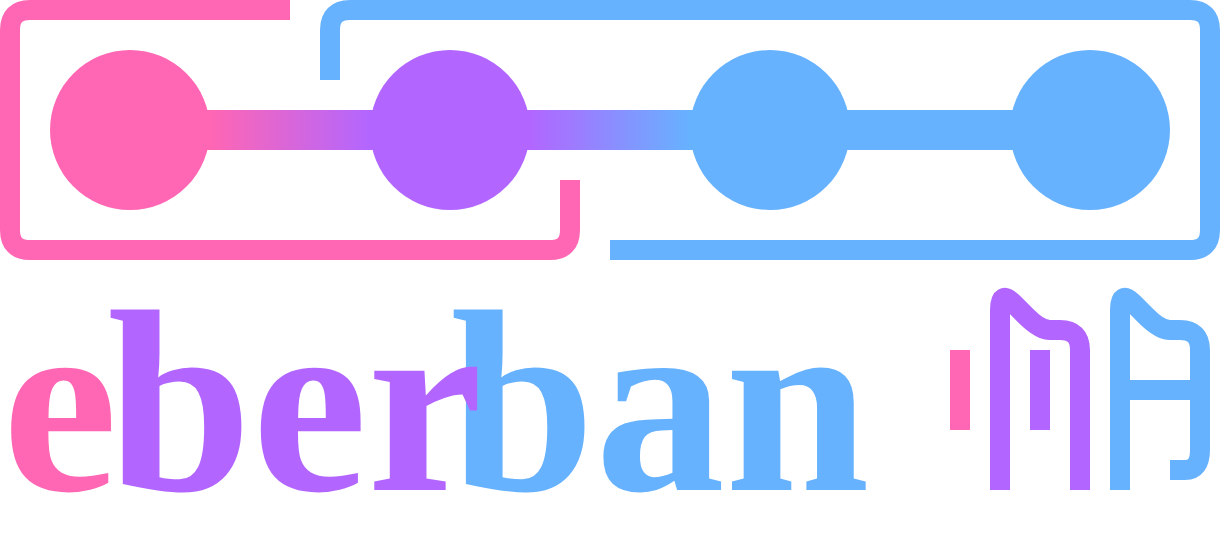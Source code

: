 <mxfile version="13.3.1" type="device" pages="3"><diagram name="long" id="2bqLPcFEiWsmac07kQbq"><mxGraphModel dx="1086" dy="839" grid="1" gridSize="5" guides="0" tooltips="1" connect="0" arrows="0" fold="1" page="0" pageScale="1" pageWidth="850" pageHeight="1100" background="none" math="0" shadow="0" extFonts="Rajdhani^https://fonts.googleapis.com/css?family=Rajdhani"><root><mxCell id="RlufTSWeWx0UpjPHfSFb-0"/><mxCell id="RlufTSWeWx0UpjPHfSFb-1" parent="RlufTSWeWx0UpjPHfSFb-0"/><mxCell id="RlufTSWeWx0UpjPHfSFb-3" value="" style="rounded=0;whiteSpace=wrap;html=1;fillColor=#66B2FF;strokeColor=none;comic=0;" parent="RlufTSWeWx0UpjPHfSFb-1" vertex="1"><mxGeometry x="590" y="250" width="210" height="20" as="geometry"/></mxCell><mxCell id="RlufTSWeWx0UpjPHfSFb-4" value="" style="rounded=0;whiteSpace=wrap;html=1;fillColor=#FF66B3;strokeColor=none;" parent="RlufTSWeWx0UpjPHfSFb-1" vertex="1"><mxGeometry x="320" y="250" width="50" height="20" as="geometry"/></mxCell><mxCell id="RlufTSWeWx0UpjPHfSFb-5" value="" style="ellipse;whiteSpace=wrap;html=1;aspect=fixed;fillColor=#FF66B3;strokeColor=none;comic=0;" parent="RlufTSWeWx0UpjPHfSFb-1" vertex="1"><mxGeometry x="280" y="220" width="80" height="80" as="geometry"/></mxCell><mxCell id="RlufTSWeWx0UpjPHfSFb-7" value="" style="ellipse;whiteSpace=wrap;html=1;aspect=fixed;fillColor=#66B2FF;strokeColor=none;" parent="RlufTSWeWx0UpjPHfSFb-1" vertex="1"><mxGeometry x="600" y="220" width="80" height="80" as="geometry"/></mxCell><mxCell id="RlufTSWeWx0UpjPHfSFb-8" value="" style="ellipse;whiteSpace=wrap;html=1;aspect=fixed;fillColor=#66B2FF;strokeColor=none;" parent="RlufTSWeWx0UpjPHfSFb-1" vertex="1"><mxGeometry x="760" y="220" width="80" height="80" as="geometry"/></mxCell><mxCell id="RlufTSWeWx0UpjPHfSFb-9" value="" style="endArrow=none;html=1;fontFamily=Rajdhani;fontSize=150;strokeColor=#FF66B3;strokeWidth=10;" parent="RlufTSWeWx0UpjPHfSFb-1" edge="1"><mxGeometry width="50" height="50" relative="1" as="geometry"><mxPoint x="400" y="200" as="sourcePoint"/><mxPoint x="540" y="285" as="targetPoint"/><Array as="points"><mxPoint x="260" y="200"/><mxPoint x="260" y="320"/><mxPoint x="540" y="320"/></Array></mxGeometry></mxCell><mxCell id="RlufTSWeWx0UpjPHfSFb-10" value="" style="endArrow=none;html=1;strokeColor=#66B2FF;strokeWidth=10;fontFamily=Rajdhani;fontSize=150;" parent="RlufTSWeWx0UpjPHfSFb-1" edge="1"><mxGeometry width="50" height="50" relative="1" as="geometry"><mxPoint x="420" y="235" as="sourcePoint"/><mxPoint x="560" y="320" as="targetPoint"/><Array as="points"><mxPoint x="420" y="200"/><mxPoint x="860" y="200"/><mxPoint x="860" y="320"/></Array></mxGeometry></mxCell><mxCell id="RlufTSWeWx0UpjPHfSFb-30" value="" style="endArrow=none;html=1;strokeColor=#FF66B3;strokeWidth=10;fontFamily=Rajdhani;fontSize=130;fontColor=#FFFFFF;startArrow=none;startFill=0;endSize=1;startSize=1;endFill=0;sourcePerimeterSpacing=1;targetPerimeterSpacing=1;rounded=1;comic=0;" parent="RlufTSWeWx0UpjPHfSFb-1" edge="1"><mxGeometry width="50" height="50" relative="1" as="geometry"><mxPoint x="735" y="370" as="sourcePoint"/><mxPoint x="735" y="410" as="targetPoint"/><Array as="points"/></mxGeometry></mxCell><mxCell id="RlufTSWeWx0UpjPHfSFb-31" value="" style="endArrow=none;html=1;strokeColor=#B266FF;strokeWidth=10;fontFamily=Rajdhani;fontSize=130;fontColor=#FFFFFF;startArrow=none;startFill=0;endSize=1;startSize=1;endFill=0;sourcePerimeterSpacing=1;targetPerimeterSpacing=1;rounded=1;comic=0;" parent="RlufTSWeWx0UpjPHfSFb-1" edge="1"><mxGeometry width="50" height="50" relative="1" as="geometry"><mxPoint x="795" y="440" as="sourcePoint"/><mxPoint x="755" y="440" as="targetPoint"/><Array as="points"><mxPoint x="795" y="360"/><mxPoint x="775" y="360"/><mxPoint x="755" y="340"/></Array></mxGeometry></mxCell><mxCell id="RlufTSWeWx0UpjPHfSFb-32" value="" style="endArrow=none;html=1;strokeColor=#B266FF;strokeWidth=10;fontFamily=Rajdhani;fontSize=130;fontColor=#FFFFFF;startArrow=none;startFill=0;endSize=1;startSize=1;endFill=0;sourcePerimeterSpacing=1;targetPerimeterSpacing=1;rounded=1;comic=0;" parent="RlufTSWeWx0UpjPHfSFb-1" edge="1"><mxGeometry width="50" height="50" relative="1" as="geometry"><mxPoint x="775" y="370" as="sourcePoint"/><mxPoint x="775" y="410" as="targetPoint"/><Array as="points"/></mxGeometry></mxCell><mxCell id="RlufTSWeWx0UpjPHfSFb-33" value="" style="endArrow=none;html=1;strokeColor=#66B2FF;strokeWidth=10;fontFamily=Rajdhani;fontSize=130;fontColor=#FFFFFF;startArrow=none;startFill=0;endSize=1;startSize=1;endFill=0;sourcePerimeterSpacing=1;targetPerimeterSpacing=1;rounded=1;comic=0;" parent="RlufTSWeWx0UpjPHfSFb-1" edge="1"><mxGeometry width="50" height="50" relative="1" as="geometry"><mxPoint x="816" y="390" as="sourcePoint"/><mxPoint x="855" y="390" as="targetPoint"/><Array as="points"/></mxGeometry></mxCell><mxCell id="e7PtP8pCDyT8v4LV35DG-0" value="e" style="text;html=1;strokeColor=none;fillColor=none;align=center;verticalAlign=middle;whiteSpace=wrap;rounded=0;fontFamily=Rajdhani;fontSize=130;fontStyle=1;spacingBottom=0;labelBorderColor=none;fontColor=#FF66B3;" parent="RlufTSWeWx0UpjPHfSFb-1" vertex="1"><mxGeometry x="255" y="345" width="60" height="100" as="geometry"/></mxCell><mxCell id="e7PtP8pCDyT8v4LV35DG-6" value="ban" style="text;html=1;strokeColor=none;fillColor=none;align=center;verticalAlign=middle;whiteSpace=wrap;rounded=0;fontFamily=Rajdhani;fontSize=130;fontStyle=1;spacingBottom=0;labelBorderColor=none;fontColor=#66B2FF;" parent="RlufTSWeWx0UpjPHfSFb-1" vertex="1"><mxGeometry x="495" y="345" width="180" height="100" as="geometry"/></mxCell><mxCell id="_iZrnR4Oyr_qLgfukFBI-2" value="ber" style="text;html=1;strokeColor=none;fillColor=none;align=center;verticalAlign=middle;whiteSpace=wrap;rounded=0;fontFamily=Rajdhani;fontSize=130;fontStyle=1;spacingBottom=0;labelBorderColor=none;fontColor=#B266FF;" parent="RlufTSWeWx0UpjPHfSFb-1" vertex="1"><mxGeometry x="320" y="345" width="165" height="100" as="geometry"/></mxCell><mxCell id="_iZrnR4Oyr_qLgfukFBI-11" value="" style="ellipse;whiteSpace=wrap;html=1;aspect=fixed;fillColor=#B266FF;strokeColor=none;" parent="RlufTSWeWx0UpjPHfSFb-1" vertex="1"><mxGeometry x="440" y="220" width="80" height="80" as="geometry"/></mxCell><mxCell id="_iZrnR4Oyr_qLgfukFBI-13" value="" style="rounded=0;whiteSpace=wrap;html=1;fillColor=#B266FF;strokeColor=none;comic=0;" parent="RlufTSWeWx0UpjPHfSFb-1" vertex="1"><mxGeometry x="430" y="250" width="100" height="20" as="geometry"/></mxCell><mxCell id="_iZrnR4Oyr_qLgfukFBI-12" value="" style="rounded=0;whiteSpace=wrap;html=1;fillColor=#FF66B3;strokeColor=none;gradientColor=#B266FF;gradientDirection=east;" parent="RlufTSWeWx0UpjPHfSFb-1" vertex="1"><mxGeometry x="360" y="250" width="80" height="20" as="geometry"/></mxCell><mxCell id="_iZrnR4Oyr_qLgfukFBI-14" value="" style="rounded=0;whiteSpace=wrap;html=1;fillColor=#66B2FF;strokeColor=none;comic=0;gradientColor=#B266FF;gradientDirection=west;" parent="RlufTSWeWx0UpjPHfSFb-1" vertex="1"><mxGeometry x="520" y="250" width="80" height="20" as="geometry"/></mxCell><mxCell id="Fe7H1qtuFtMSoEGIufkZ-0" value="" style="endArrow=none;html=1;strokeColor=#66B2FF;strokeWidth=10;fontFamily=Rajdhani;fontSize=130;fontColor=#FFFFFF;startArrow=none;startFill=0;endSize=1;startSize=1;endFill=0;sourcePerimeterSpacing=1;targetPerimeterSpacing=1;rounded=1;comic=0;" edge="1" parent="RlufTSWeWx0UpjPHfSFb-1"><mxGeometry width="50" height="50" relative="1" as="geometry"><mxPoint x="840" y="430" as="sourcePoint"/><mxPoint x="815" y="440" as="targetPoint"/><Array as="points"><mxPoint x="855" y="430"/><mxPoint x="855" y="360"/><mxPoint x="835" y="360"/><mxPoint x="815" y="340"/></Array></mxGeometry></mxCell></root></mxGraphModel></diagram><diagram name="square" id="XD_FOVkh027whyAEmq7z"><mxGraphModel dx="1551" dy="1199" grid="1" gridSize="5" guides="0" tooltips="1" connect="0" arrows="0" fold="1" page="0" pageScale="1" pageWidth="850" pageHeight="1100" background="none" math="0" shadow="0" extFonts="Rajdhani^https://fonts.googleapis.com/css?family=Rajdhani"><root><mxCell id="LCGQbAdWD-Ptp7EpXu31-0"/><mxCell id="LCGQbAdWD-Ptp7EpXu31-1" parent="LCGQbAdWD-Ptp7EpXu31-0"/><mxCell id="3IhOL1IDWtCBjC4t4fA7-1" value="" style="whiteSpace=wrap;html=1;aspect=fixed;fillColor=none;strokeColor=none;" vertex="1" parent="LCGQbAdWD-Ptp7EpXu31-1"><mxGeometry x="260" y="40" width="440" height="440" as="geometry"/></mxCell><mxCell id="LCGQbAdWD-Ptp7EpXu31-9" value="" style="endArrow=none;html=1;fontFamily=Rajdhani;fontSize=150;strokeColor=#FF66B3;strokeWidth=10;" parent="LCGQbAdWD-Ptp7EpXu31-1" edge="1"><mxGeometry width="50" height="50" relative="1" as="geometry"><mxPoint x="260" y="325" as="sourcePoint"/><mxPoint x="560" y="300" as="targetPoint"/><Array as="points"><mxPoint x="560" y="325"/></Array></mxGeometry></mxCell><mxCell id="LCGQbAdWD-Ptp7EpXu31-11" value="" style="endArrow=none;html=1;fontFamily=Rajdhani;fontSize=150;strokeColor=#66B2FF;strokeWidth=10;" parent="LCGQbAdWD-Ptp7EpXu31-1" edge="1"><mxGeometry width="50" height="50" relative="1" as="geometry"><mxPoint x="400" y="220" as="sourcePoint"/><mxPoint x="700" y="195" as="targetPoint"/><Array as="points"><mxPoint x="400" y="195"/></Array></mxGeometry></mxCell><mxCell id="HZ7IeeT29ABDL6hU25m6-0" value="" style="endArrow=none;html=1;strokeColor=#66B2FF;strokeWidth=10;fontFamily=Rajdhani;fontSize=130;fontColor=#FFFFFF;startArrow=none;startFill=0;endSize=1;startSize=1;endFill=0;sourcePerimeterSpacing=1;targetPerimeterSpacing=1;rounded=1;comic=0;" parent="LCGQbAdWD-Ptp7EpXu31-1" edge="1"><mxGeometry width="50" height="50" relative="1" as="geometry"><mxPoint x="420" y="240" as="sourcePoint"/><mxPoint x="420" y="280" as="targetPoint"/><Array as="points"/></mxGeometry></mxCell><mxCell id="HZ7IeeT29ABDL6hU25m6-1" value="" style="endArrow=none;html=1;strokeColor=#B266FF;strokeWidth=10;fontFamily=Rajdhani;fontSize=130;fontColor=#FFFFFF;startArrow=none;startFill=0;endSize=1;startSize=1;endFill=0;sourcePerimeterSpacing=1;targetPerimeterSpacing=1;rounded=1;comic=0;" parent="LCGQbAdWD-Ptp7EpXu31-1" edge="1"><mxGeometry width="50" height="50" relative="1" as="geometry"><mxPoint x="480" y="310" as="sourcePoint"/><mxPoint x="440" y="310" as="targetPoint"/><Array as="points"><mxPoint x="480" y="230"/><mxPoint x="460" y="230"/><mxPoint x="440" y="210"/></Array></mxGeometry></mxCell><mxCell id="HZ7IeeT29ABDL6hU25m6-2" value="" style="endArrow=none;html=1;strokeColor=#B266FF;strokeWidth=10;fontFamily=Rajdhani;fontSize=130;fontColor=#FFFFFF;startArrow=none;startFill=0;endSize=1;startSize=1;endFill=0;sourcePerimeterSpacing=1;targetPerimeterSpacing=1;rounded=1;comic=0;" parent="LCGQbAdWD-Ptp7EpXu31-1" edge="1"><mxGeometry width="50" height="50" relative="1" as="geometry"><mxPoint x="460" y="240" as="sourcePoint"/><mxPoint x="460" y="280" as="targetPoint"/><Array as="points"/></mxGeometry></mxCell><mxCell id="HZ7IeeT29ABDL6hU25m6-3" value="" style="endArrow=none;html=1;strokeColor=#FF66B3;strokeWidth=10;fontFamily=Rajdhani;fontSize=130;fontColor=#FFFFFF;startArrow=none;startFill=0;endSize=1;startSize=1;endFill=0;sourcePerimeterSpacing=1;targetPerimeterSpacing=1;rounded=1;comic=0;" parent="LCGQbAdWD-Ptp7EpXu31-1" edge="1"><mxGeometry width="50" height="50" relative="1" as="geometry"><mxPoint x="501" y="260" as="sourcePoint"/><mxPoint x="540" y="260" as="targetPoint"/><Array as="points"/></mxGeometry></mxCell><mxCell id="AoHpZxKJd3PxvDypWZR--0" value="" style="endArrow=none;html=1;strokeColor=#FF66B3;strokeWidth=10;fontFamily=Rajdhani;fontSize=130;fontColor=#FFFFFF;startArrow=none;startFill=0;endSize=1;startSize=1;endFill=0;sourcePerimeterSpacing=1;targetPerimeterSpacing=1;rounded=1;comic=0;" edge="1" parent="LCGQbAdWD-Ptp7EpXu31-1"><mxGeometry width="50" height="50" relative="1" as="geometry"><mxPoint x="520" y="300" as="sourcePoint"/><mxPoint x="500" y="309" as="targetPoint"/><Array as="points"><mxPoint x="540" y="300"/><mxPoint x="540" y="229"/><mxPoint x="520" y="229"/><mxPoint x="500" y="209"/></Array></mxGeometry></mxCell></root></mxGraphModel></diagram><diagram name="eberstan" id="_0IlMRfYz_z9qJtCh5Cg"><mxGraphModel dx="1086" dy="839" grid="1" gridSize="5" guides="0" tooltips="1" connect="0" arrows="0" fold="1" page="0" pageScale="1" pageWidth="850" pageHeight="1100" background="none" math="0" shadow="0" extFonts="Rajdhani^https://fonts.googleapis.com/css?family=Rajdhani"><root><mxCell id="k3tyinFwWbrjG6uR2Uym-0"/><mxCell id="k3tyinFwWbrjG6uR2Uym-1" parent="k3tyinFwWbrjG6uR2Uym-0"/><mxCell id="k3tyinFwWbrjG6uR2Uym-2" value="" style="endArrow=none;html=1;fontFamily=Rajdhani;fontSize=150;strokeColor=#FF66B3;strokeWidth=10;" parent="k3tyinFwWbrjG6uR2Uym-1" edge="1"><mxGeometry width="50" height="50" relative="1" as="geometry"><mxPoint x="505" y="325" as="sourcePoint"/><mxPoint x="545" y="260" as="targetPoint"/><Array as="points"><mxPoint x="545" y="325"/></Array></mxGeometry></mxCell><mxCell id="k3tyinFwWbrjG6uR2Uym-3" value="" style="endArrow=none;html=1;fontFamily=Rajdhani;fontSize=150;strokeColor=#66B2FF;strokeWidth=10;" parent="k3tyinFwWbrjG6uR2Uym-1" edge="1"><mxGeometry width="50" height="50" relative="1" as="geometry"><mxPoint x="410" y="210" as="sourcePoint"/><mxPoint x="450" y="195" as="targetPoint"/><Array as="points"><mxPoint x="410" y="195"/></Array></mxGeometry></mxCell><mxCell id="k3tyinFwWbrjG6uR2Uym-4" value="" style="endArrow=none;html=1;strokeColor=#66B2FF;strokeWidth=10;fontFamily=Rajdhani;fontSize=130;fontColor=#FFFFFF;startArrow=none;startFill=0;endSize=1;startSize=1;endFill=0;sourcePerimeterSpacing=1;targetPerimeterSpacing=1;rounded=1;comic=0;" parent="k3tyinFwWbrjG6uR2Uym-1" edge="1"><mxGeometry width="50" height="50" relative="1" as="geometry"><mxPoint x="410" y="240" as="sourcePoint"/><mxPoint x="410" y="280" as="targetPoint"/><Array as="points"/></mxGeometry></mxCell><mxCell id="k3tyinFwWbrjG6uR2Uym-5" value="" style="endArrow=none;html=1;strokeColor=#B266FF;strokeWidth=10;fontFamily=Rajdhani;fontSize=130;fontColor=#FFFFFF;startArrow=none;startFill=0;endSize=1;startSize=1;endFill=0;sourcePerimeterSpacing=1;targetPerimeterSpacing=1;rounded=1;comic=0;" parent="k3tyinFwWbrjG6uR2Uym-1" edge="1"><mxGeometry width="50" height="50" relative="1" as="geometry"><mxPoint x="470" y="310" as="sourcePoint"/><mxPoint x="430" y="310" as="targetPoint"/><Array as="points"><mxPoint x="470" y="230"/><mxPoint x="450" y="230"/><mxPoint x="430" y="210"/></Array></mxGeometry></mxCell><mxCell id="k3tyinFwWbrjG6uR2Uym-6" value="" style="endArrow=none;html=1;strokeColor=#B266FF;strokeWidth=10;fontFamily=Rajdhani;fontSize=130;fontColor=#FFFFFF;startArrow=none;startFill=0;endSize=1;startSize=1;endFill=0;sourcePerimeterSpacing=1;targetPerimeterSpacing=1;rounded=1;comic=0;" parent="k3tyinFwWbrjG6uR2Uym-1" edge="1"><mxGeometry width="50" height="50" relative="1" as="geometry"><mxPoint x="450" y="240" as="sourcePoint"/><mxPoint x="450" y="280" as="targetPoint"/><Array as="points"/></mxGeometry></mxCell><mxCell id="k3tyinFwWbrjG6uR2Uym-7" value="" style="endArrow=none;html=1;strokeColor=#FF66B3;strokeWidth=10;fontFamily=Rajdhani;fontSize=130;fontColor=#FFFFFF;startArrow=none;startFill=0;endSize=1;startSize=1;endFill=0;sourcePerimeterSpacing=1;targetPerimeterSpacing=1;rounded=1;comic=0;" parent="k3tyinFwWbrjG6uR2Uym-1" edge="1"><mxGeometry width="50" height="50" relative="1" as="geometry"><mxPoint x="515" y="260" as="sourcePoint"/><mxPoint x="540" y="260" as="targetPoint"/><Array as="points"/></mxGeometry></mxCell><mxCell id="k3tyinFwWbrjG6uR2Uym-8" value="" style="endArrow=none;html=1;strokeColor=#FF66B3;strokeWidth=10;fontFamily=Rajdhani;fontSize=130;fontColor=#FFFFFF;startArrow=none;startFill=0;endSize=1;startSize=1;endFill=0;sourcePerimeterSpacing=1;targetPerimeterSpacing=1;rounded=1;comic=0;" parent="k3tyinFwWbrjG6uR2Uym-1" edge="1"><mxGeometry width="50" height="50" relative="1" as="geometry"><mxPoint x="545" y="210" as="sourcePoint"/><mxPoint x="545" y="310" as="targetPoint"/><Array as="points"/></mxGeometry></mxCell><mxCell id="k3tyinFwWbrjG6uR2Uym-9" value="" style="endArrow=none;html=1;strokeColor=#FF66B3;strokeWidth=10;fontFamily=Rajdhani;fontSize=130;fontColor=#FFFFFF;startArrow=none;startFill=0;endSize=1;startSize=1;endFill=0;sourcePerimeterSpacing=1;targetPerimeterSpacing=1;rounded=1;comic=0;" parent="k3tyinFwWbrjG6uR2Uym-1" edge="1"><mxGeometry width="50" height="50" relative="1" as="geometry"><mxPoint x="490" y="210" as="sourcePoint"/><mxPoint x="460" y="280" as="targetPoint"/><Array as="points"><mxPoint x="490" y="310"/></Array></mxGeometry></mxCell><mxCell id="k3tyinFwWbrjG6uR2Uym-10" value="" style="endArrow=none;html=1;strokeColor=#FF66B3;strokeWidth=10;fontFamily=Rajdhani;fontSize=130;fontColor=#FFFFFF;startArrow=none;startFill=0;endSize=1;startSize=1;endFill=0;sourcePerimeterSpacing=1;targetPerimeterSpacing=1;rounded=1;comic=0;" parent="k3tyinFwWbrjG6uR2Uym-1" edge="1"><mxGeometry width="50" height="50" relative="1" as="geometry"><mxPoint x="510" y="210" as="sourcePoint"/><mxPoint x="510" y="280" as="targetPoint"/><Array as="points"><mxPoint x="510" y="310"/><mxPoint x="525" y="295"/></Array></mxGeometry></mxCell><mxCell id="k3tyinFwWbrjG6uR2Uym-11" value="" style="rounded=0;whiteSpace=wrap;html=1;strokeColor=none;fillColor=#FF66B3;" parent="k3tyinFwWbrjG6uR2Uym-1" vertex="1"><mxGeometry x="275" y="330" width="405" height="70" as="geometry"/></mxCell><mxCell id="k3tyinFwWbrjG6uR2Uym-12" value="" style="rounded=0;whiteSpace=wrap;html=1;strokeColor=none;fillColor=#66B2FF;" parent="k3tyinFwWbrjG6uR2Uym-1" vertex="1"><mxGeometry x="275" y="120" width="405" height="70" as="geometry"/></mxCell><mxCell id="k3tyinFwWbrjG6uR2Uym-15" value="" style="rounded=0;whiteSpace=wrap;html=1;strokeColor=none;fillColor=#FF66B3;" parent="k3tyinFwWbrjG6uR2Uym-1" vertex="1"><mxGeometry x="275" y="320" width="260" height="15" as="geometry"/></mxCell><mxCell id="k3tyinFwWbrjG6uR2Uym-16" value="" style="rounded=0;whiteSpace=wrap;html=1;strokeColor=none;fillColor=#66B2FF;" parent="k3tyinFwWbrjG6uR2Uym-1" vertex="1"><mxGeometry x="420" y="185" width="260" height="15" as="geometry"/></mxCell><mxCell id="03k9Eb2VC0p-MPXk_0W9-0" value="outdated" style="text;html=1;strokeColor=none;fillColor=none;align=center;verticalAlign=middle;whiteSpace=wrap;rounded=0;" vertex="1" parent="k3tyinFwWbrjG6uR2Uym-1"><mxGeometry x="455" y="425" width="40" height="20" as="geometry"/></mxCell></root></mxGraphModel></diagram></mxfile>